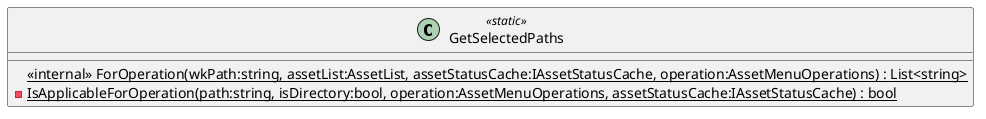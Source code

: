 @startuml
class GetSelectedPaths <<static>> {
    <<internal>> {static} ForOperation(wkPath:string, assetList:AssetList, assetStatusCache:IAssetStatusCache, operation:AssetMenuOperations) : List<string>
    {static} - IsApplicableForOperation(path:string, isDirectory:bool, operation:AssetMenuOperations, assetStatusCache:IAssetStatusCache) : bool
}
@enduml
